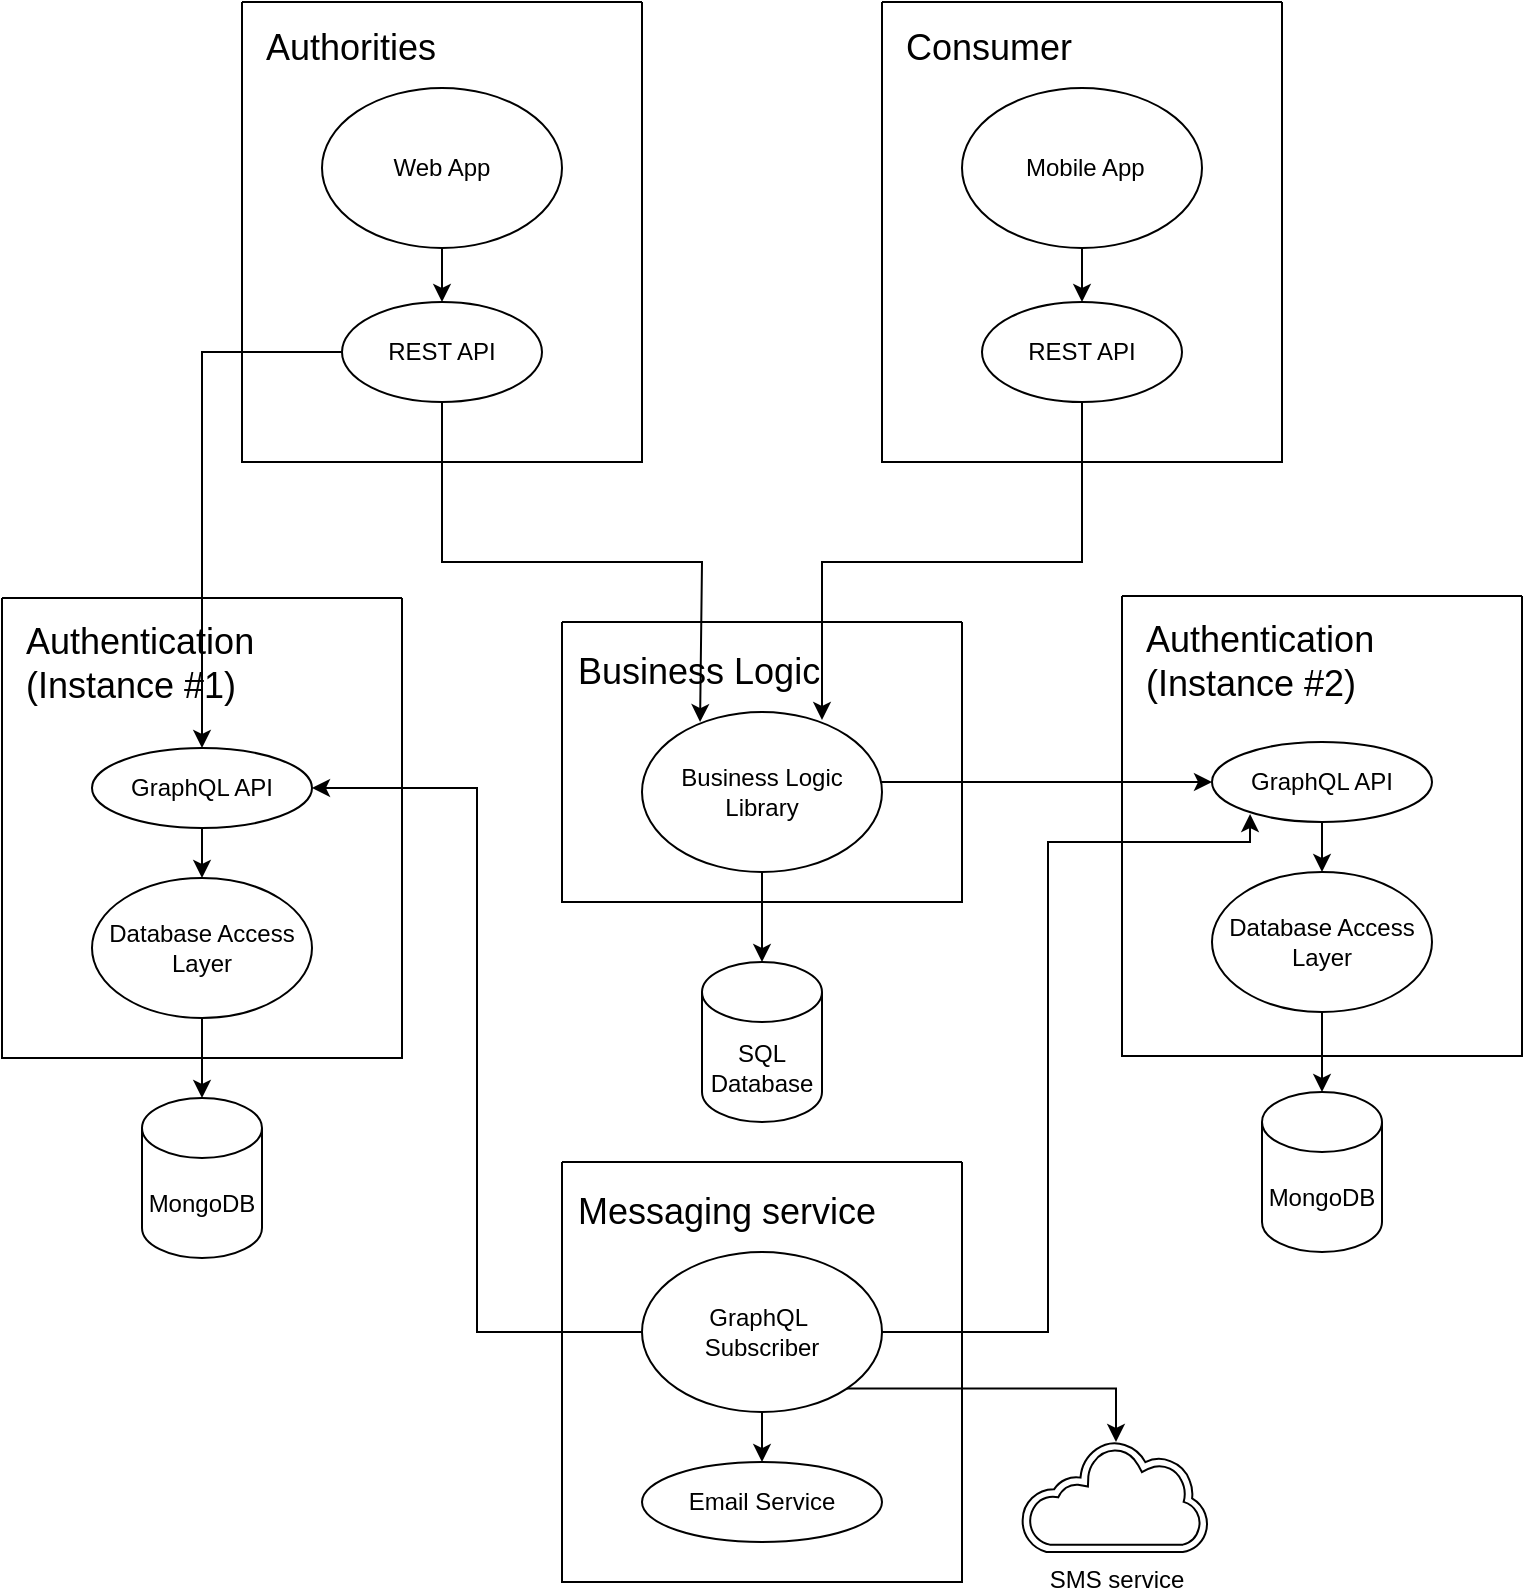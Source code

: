 <mxfile version="26.2.4">
  <diagram name="Page-1" id="Xq1hIofhCXbODVmMwuih">
    <mxGraphModel dx="2066" dy="1126" grid="1" gridSize="10" guides="1" tooltips="1" connect="1" arrows="1" fold="1" page="1" pageScale="1" pageWidth="827" pageHeight="1169" math="0" shadow="0">
      <root>
        <mxCell id="0" />
        <mxCell id="1" parent="0" />
        <mxCell id="WXA7mOeNSCQX8dPOhU4I-1" value="" style="swimlane;startSize=0;align=left;fillStyle=hatch;" parent="1" vertex="1">
          <mxGeometry x="320" y="540" width="200" height="140" as="geometry" />
        </mxCell>
        <mxCell id="WXA7mOeNSCQX8dPOhU4I-2" value="&lt;font&gt;Business Logic&lt;/font&gt;" style="text;html=1;align=left;verticalAlign=middle;resizable=0;points=[];autosize=1;strokeColor=none;fillColor=none;fontSize=18;" parent="WXA7mOeNSCQX8dPOhU4I-1" vertex="1">
          <mxGeometry x="6" y="5" width="140" height="40" as="geometry" />
        </mxCell>
        <mxCell id="WXA7mOeNSCQX8dPOhU4I-47" value="&lt;font style=&quot;font-size: 12px;&quot;&gt;Business Logic&lt;/font&gt;&lt;div&gt;&lt;font style=&quot;font-size: 12px;&quot;&gt;Library&lt;/font&gt;&lt;/div&gt;" style="ellipse;whiteSpace=wrap;html=1;fillColor=none;" parent="WXA7mOeNSCQX8dPOhU4I-1" vertex="1">
          <mxGeometry x="40" y="45" width="120" height="80" as="geometry" />
        </mxCell>
        <mxCell id="WXA7mOeNSCQX8dPOhU4I-4" value="" style="endArrow=classic;html=1;rounded=0;entryX=0.75;entryY=0.05;entryDx=0;entryDy=0;exitX=0.5;exitY=1;exitDx=0;exitDy=0;entryPerimeter=0;" parent="1" source="WXA7mOeNSCQX8dPOhU4I-6" target="WXA7mOeNSCQX8dPOhU4I-47" edge="1">
          <mxGeometry width="50" height="50" relative="1" as="geometry">
            <mxPoint x="560" y="280" as="sourcePoint" />
            <mxPoint x="440" y="360" as="targetPoint" />
            <Array as="points">
              <mxPoint x="580" y="510" />
              <mxPoint x="450" y="510" />
            </Array>
          </mxGeometry>
        </mxCell>
        <mxCell id="WXA7mOeNSCQX8dPOhU4I-10" value="" style="swimlane;startSize=0;fillStyle=hatch;" parent="1" vertex="1">
          <mxGeometry x="480" y="230" width="200" height="230" as="geometry" />
        </mxCell>
        <mxCell id="WXA7mOeNSCQX8dPOhU4I-11" value="&lt;font style=&quot;font-size: 18px;&quot;&gt;Consumer&lt;/font&gt;" style="text;html=1;align=left;verticalAlign=middle;resizable=0;points=[];autosize=1;strokeColor=none;fillColor=none;" parent="WXA7mOeNSCQX8dPOhU4I-10" vertex="1">
          <mxGeometry x="10" y="3" width="110" height="40" as="geometry" />
        </mxCell>
        <mxCell id="WXA7mOeNSCQX8dPOhU4I-8" value="&amp;nbsp;&lt;span style=&quot;background-color: transparent; color: light-dark(rgb(0, 0, 0), rgb(255, 255, 255));&quot;&gt;Mobile App&lt;/span&gt;" style="ellipse;whiteSpace=wrap;html=1;fillColor=none;" parent="WXA7mOeNSCQX8dPOhU4I-10" vertex="1">
          <mxGeometry x="40" y="43" width="120" height="80" as="geometry" />
        </mxCell>
        <mxCell id="WXA7mOeNSCQX8dPOhU4I-6" value="REST API" style="ellipse;whiteSpace=wrap;html=1;fillColor=none;" parent="WXA7mOeNSCQX8dPOhU4I-10" vertex="1">
          <mxGeometry x="50" y="150" width="100" height="50" as="geometry" />
        </mxCell>
        <mxCell id="WXA7mOeNSCQX8dPOhU4I-9" value="" style="endArrow=classic;html=1;rounded=0;entryX=0.5;entryY=0;entryDx=0;entryDy=0;exitX=0.5;exitY=1;exitDx=0;exitDy=0;" parent="WXA7mOeNSCQX8dPOhU4I-10" source="WXA7mOeNSCQX8dPOhU4I-8" target="WXA7mOeNSCQX8dPOhU4I-6" edge="1">
          <mxGeometry width="50" height="50" relative="1" as="geometry">
            <mxPoint x="-60" y="170" as="sourcePoint" />
            <mxPoint x="-10" y="120" as="targetPoint" />
          </mxGeometry>
        </mxCell>
        <mxCell id="WXA7mOeNSCQX8dPOhU4I-20" value="" style="swimlane;startSize=0;fillStyle=solid;fillColor=none;strokeColor=default;" parent="1" vertex="1">
          <mxGeometry x="160" y="230" width="200" height="230" as="geometry" />
        </mxCell>
        <mxCell id="WXA7mOeNSCQX8dPOhU4I-21" value="&lt;font style=&quot;font-size: 18px;&quot;&gt;Authorities&lt;/font&gt;" style="text;html=1;align=left;verticalAlign=middle;resizable=0;points=[];autosize=1;fillColor=none;fontColor=default;strokeColor=none;fillStyle=hatch;" parent="WXA7mOeNSCQX8dPOhU4I-20" vertex="1">
          <mxGeometry x="10" y="3" width="110" height="40" as="geometry" />
        </mxCell>
        <mxCell id="WXA7mOeNSCQX8dPOhU4I-22" value="&lt;div&gt;&lt;span style=&quot;background-color: transparent; color: light-dark(rgb(0, 0, 0), rgb(255, 255, 255));&quot;&gt;Web App&lt;/span&gt;&lt;/div&gt;" style="ellipse;whiteSpace=wrap;html=1;fillColor=none;" parent="WXA7mOeNSCQX8dPOhU4I-20" vertex="1">
          <mxGeometry x="40" y="43" width="120" height="80" as="geometry" />
        </mxCell>
        <mxCell id="WXA7mOeNSCQX8dPOhU4I-23" value="REST API" style="ellipse;whiteSpace=wrap;html=1;fillColor=none;" parent="WXA7mOeNSCQX8dPOhU4I-20" vertex="1">
          <mxGeometry x="50" y="150" width="100" height="50" as="geometry" />
        </mxCell>
        <mxCell id="WXA7mOeNSCQX8dPOhU4I-24" value="" style="endArrow=classic;html=1;rounded=0;entryX=0.5;entryY=0;entryDx=0;entryDy=0;exitX=0.5;exitY=1;exitDx=0;exitDy=0;" parent="WXA7mOeNSCQX8dPOhU4I-20" source="WXA7mOeNSCQX8dPOhU4I-22" target="WXA7mOeNSCQX8dPOhU4I-23" edge="1">
          <mxGeometry width="50" height="50" relative="1" as="geometry">
            <mxPoint x="-60" y="170" as="sourcePoint" />
            <mxPoint x="-10" y="120" as="targetPoint" />
          </mxGeometry>
        </mxCell>
        <mxCell id="WXA7mOeNSCQX8dPOhU4I-25" value="" style="endArrow=classic;html=1;rounded=0;entryX=0.242;entryY=0.063;entryDx=0;entryDy=0;entryPerimeter=0;" parent="1" source="WXA7mOeNSCQX8dPOhU4I-23" target="WXA7mOeNSCQX8dPOhU4I-47" edge="1">
          <mxGeometry width="50" height="50" relative="1" as="geometry">
            <mxPoint x="710" y="470" as="sourcePoint" />
            <mxPoint x="760" y="420" as="targetPoint" />
            <Array as="points">
              <mxPoint x="260" y="510" />
              <mxPoint x="390" y="510" />
            </Array>
          </mxGeometry>
        </mxCell>
        <mxCell id="WXA7mOeNSCQX8dPOhU4I-36" value="" style="group;fillColor=none;fillStyle=hatch;" parent="1" vertex="1" connectable="0">
          <mxGeometry x="40" y="548" width="200" height="310" as="geometry" />
        </mxCell>
        <mxCell id="WXA7mOeNSCQX8dPOhU4I-27" value="" style="swimlane;startSize=0;fillStyle=hatch;container=0;" parent="WXA7mOeNSCQX8dPOhU4I-36" vertex="1">
          <mxGeometry y="-20" width="200" height="230" as="geometry" />
        </mxCell>
        <mxCell id="WXA7mOeNSCQX8dPOhU4I-28" value="&lt;font style=&quot;font-size: 18px;&quot;&gt;Authentication&lt;/font&gt;&lt;div&gt;&lt;span style=&quot;font-size: 18px;&quot;&gt;(Instance #1)&lt;/span&gt;&lt;/div&gt;" style="text;html=1;align=left;verticalAlign=middle;resizable=0;points=[];autosize=1;strokeColor=none;fillColor=none;" parent="WXA7mOeNSCQX8dPOhU4I-27" vertex="1">
          <mxGeometry x="10" y="3" width="140" height="60" as="geometry" />
        </mxCell>
        <mxCell id="WXA7mOeNSCQX8dPOhU4I-32" value="Mongo&lt;span style=&quot;background-color: transparent; color: light-dark(rgb(0, 0, 0), rgb(255, 255, 255));&quot;&gt;DB&lt;/span&gt;" style="shape=cylinder3;whiteSpace=wrap;html=1;boundedLbl=1;backgroundOutline=1;size=15;fillStyle=hatch;fillColor=none;" parent="WXA7mOeNSCQX8dPOhU4I-36" vertex="1">
          <mxGeometry x="70" y="230" width="60" height="80" as="geometry" />
        </mxCell>
        <mxCell id="WXA7mOeNSCQX8dPOhU4I-33" value="" style="endArrow=classic;html=1;rounded=0;exitX=0.5;exitY=1;exitDx=0;exitDy=0;entryX=0.5;entryY=0;entryDx=0;entryDy=0;entryPerimeter=0;" parent="WXA7mOeNSCQX8dPOhU4I-36" source="WXA7mOeNSCQX8dPOhU4I-30" target="WXA7mOeNSCQX8dPOhU4I-32" edge="1">
          <mxGeometry width="50" height="50" relative="1" as="geometry">
            <mxPoint x="680" y="-60" as="sourcePoint" />
            <mxPoint x="730" y="-110" as="targetPoint" />
          </mxGeometry>
        </mxCell>
        <mxCell id="WXA7mOeNSCQX8dPOhU4I-29" value="GraphQL API" style="ellipse;whiteSpace=wrap;html=1;fillColor=none;" parent="WXA7mOeNSCQX8dPOhU4I-36" vertex="1">
          <mxGeometry x="45" y="55" width="110" height="40" as="geometry" />
        </mxCell>
        <mxCell id="WXA7mOeNSCQX8dPOhU4I-30" value="Database Access Layer" style="ellipse;whiteSpace=wrap;html=1;fillColor=none;" parent="WXA7mOeNSCQX8dPOhU4I-36" vertex="1">
          <mxGeometry x="45" y="120" width="110" height="70" as="geometry" />
        </mxCell>
        <mxCell id="WXA7mOeNSCQX8dPOhU4I-31" value="" style="endArrow=classic;html=1;rounded=0;entryX=0.5;entryY=0;entryDx=0;entryDy=0;exitX=0.5;exitY=1;exitDx=0;exitDy=0;" parent="WXA7mOeNSCQX8dPOhU4I-36" source="WXA7mOeNSCQX8dPOhU4I-29" target="WXA7mOeNSCQX8dPOhU4I-30" edge="1">
          <mxGeometry width="50" height="50" relative="1" as="geometry">
            <mxPoint x="-60" y="150" as="sourcePoint" />
            <mxPoint x="-10" y="100" as="targetPoint" />
          </mxGeometry>
        </mxCell>
        <mxCell id="WXA7mOeNSCQX8dPOhU4I-45" value="" style="endArrow=classic;html=1;rounded=0;entryX=0.5;entryY=0;entryDx=0;entryDy=0;" parent="1" source="WXA7mOeNSCQX8dPOhU4I-23" target="WXA7mOeNSCQX8dPOhU4I-29" edge="1">
          <mxGeometry width="50" height="50" relative="1" as="geometry">
            <mxPoint x="80" y="405" as="sourcePoint" />
            <mxPoint x="760" y="320" as="targetPoint" />
            <Array as="points">
              <mxPoint x="140" y="405" />
            </Array>
          </mxGeometry>
        </mxCell>
        <mxCell id="qWOp4c1lzLREta1zWv9C-2" value="" style="group;fillColor=none;fillStyle=hatch;" parent="1" vertex="1" connectable="0">
          <mxGeometry x="600" y="535" width="200" height="310" as="geometry" />
        </mxCell>
        <mxCell id="qWOp4c1lzLREta1zWv9C-3" value="" style="swimlane;startSize=0;fillStyle=hatch;container=0;" parent="qWOp4c1lzLREta1zWv9C-2" vertex="1">
          <mxGeometry y="-8" width="200" height="230" as="geometry" />
        </mxCell>
        <mxCell id="qWOp4c1lzLREta1zWv9C-4" value="&lt;font style=&quot;font-size: 18px;&quot;&gt;Authentication&lt;/font&gt;&lt;div&gt;&lt;span style=&quot;font-size: 18px;&quot;&gt;(Instance #2)&lt;/span&gt;&lt;/div&gt;" style="text;html=1;align=left;verticalAlign=middle;resizable=0;points=[];autosize=1;strokeColor=none;fillColor=none;" parent="qWOp4c1lzLREta1zWv9C-3" vertex="1">
          <mxGeometry x="10" y="3" width="140" height="60" as="geometry" />
        </mxCell>
        <mxCell id="qWOp4c1lzLREta1zWv9C-5" value="MongoDB" style="shape=cylinder3;whiteSpace=wrap;html=1;boundedLbl=1;backgroundOutline=1;size=15;fillStyle=hatch;fillColor=none;" parent="qWOp4c1lzLREta1zWv9C-2" vertex="1">
          <mxGeometry x="70" y="240" width="60" height="80" as="geometry" />
        </mxCell>
        <mxCell id="qWOp4c1lzLREta1zWv9C-6" value="" style="endArrow=classic;html=1;rounded=0;exitX=0.5;exitY=1;exitDx=0;exitDy=0;entryX=0.5;entryY=0;entryDx=0;entryDy=0;entryPerimeter=0;" parent="qWOp4c1lzLREta1zWv9C-2" source="qWOp4c1lzLREta1zWv9C-8" target="qWOp4c1lzLREta1zWv9C-5" edge="1">
          <mxGeometry width="50" height="50" relative="1" as="geometry">
            <mxPoint x="680" y="-60" as="sourcePoint" />
            <mxPoint x="730" y="-110" as="targetPoint" />
          </mxGeometry>
        </mxCell>
        <mxCell id="qWOp4c1lzLREta1zWv9C-7" value="GraphQL API" style="ellipse;whiteSpace=wrap;html=1;fillColor=none;" parent="qWOp4c1lzLREta1zWv9C-2" vertex="1">
          <mxGeometry x="45" y="65" width="110" height="40" as="geometry" />
        </mxCell>
        <mxCell id="qWOp4c1lzLREta1zWv9C-8" value="Database Access Layer" style="ellipse;whiteSpace=wrap;html=1;fillColor=none;" parent="qWOp4c1lzLREta1zWv9C-2" vertex="1">
          <mxGeometry x="45" y="130" width="110" height="70" as="geometry" />
        </mxCell>
        <mxCell id="qWOp4c1lzLREta1zWv9C-9" value="" style="endArrow=classic;html=1;rounded=0;entryX=0.5;entryY=0;entryDx=0;entryDy=0;exitX=0.5;exitY=1;exitDx=0;exitDy=0;" parent="qWOp4c1lzLREta1zWv9C-2" source="qWOp4c1lzLREta1zWv9C-7" target="qWOp4c1lzLREta1zWv9C-8" edge="1">
          <mxGeometry width="50" height="50" relative="1" as="geometry">
            <mxPoint x="-60" y="150" as="sourcePoint" />
            <mxPoint x="-10" y="100" as="targetPoint" />
          </mxGeometry>
        </mxCell>
        <mxCell id="tI8AlF0LajUfXiurQ251-3" value="SQL&lt;div&gt;Database&lt;/div&gt;" style="shape=cylinder3;whiteSpace=wrap;html=1;boundedLbl=1;backgroundOutline=1;size=15;fillColor=none;" parent="1" vertex="1">
          <mxGeometry x="390" y="710" width="60" height="80" as="geometry" />
        </mxCell>
        <mxCell id="tI8AlF0LajUfXiurQ251-4" style="edgeStyle=orthogonalEdgeStyle;rounded=0;orthogonalLoop=1;jettySize=auto;html=1;entryX=0.5;entryY=0;entryDx=0;entryDy=0;entryPerimeter=0;" parent="1" source="WXA7mOeNSCQX8dPOhU4I-47" target="tI8AlF0LajUfXiurQ251-3" edge="1">
          <mxGeometry relative="1" as="geometry" />
        </mxCell>
        <mxCell id="tI8AlF0LajUfXiurQ251-5" value="" style="swimlane;startSize=0;align=left;fillStyle=hatch;" parent="1" vertex="1">
          <mxGeometry x="320" y="810" width="200" height="210" as="geometry" />
        </mxCell>
        <mxCell id="tI8AlF0LajUfXiurQ251-6" value="&lt;font&gt;Messaging service&lt;/font&gt;" style="text;html=1;align=left;verticalAlign=middle;resizable=0;points=[];autosize=1;strokeColor=none;fillColor=none;fontSize=18;" parent="tI8AlF0LajUfXiurQ251-5" vertex="1">
          <mxGeometry x="6" y="5" width="170" height="40" as="geometry" />
        </mxCell>
        <mxCell id="tI8AlF0LajUfXiurQ251-12" style="edgeStyle=orthogonalEdgeStyle;rounded=0;orthogonalLoop=1;jettySize=auto;html=1;" parent="tI8AlF0LajUfXiurQ251-5" source="tI8AlF0LajUfXiurQ251-7" target="tI8AlF0LajUfXiurQ251-10" edge="1">
          <mxGeometry relative="1" as="geometry" />
        </mxCell>
        <mxCell id="tI8AlF0LajUfXiurQ251-7" value="GraphQL&amp;nbsp;&lt;div&gt;Subscriber&lt;/div&gt;" style="ellipse;whiteSpace=wrap;html=1;fillColor=none;" parent="tI8AlF0LajUfXiurQ251-5" vertex="1">
          <mxGeometry x="40" y="45" width="120" height="80" as="geometry" />
        </mxCell>
        <mxCell id="tI8AlF0LajUfXiurQ251-10" value="Email Service" style="ellipse;whiteSpace=wrap;html=1;fillColor=none;" parent="tI8AlF0LajUfXiurQ251-5" vertex="1">
          <mxGeometry x="40" y="150" width="120" height="40" as="geometry" />
        </mxCell>
        <mxCell id="tI8AlF0LajUfXiurQ251-8" style="edgeStyle=orthogonalEdgeStyle;rounded=0;orthogonalLoop=1;jettySize=auto;html=1;entryX=0.173;entryY=0.9;entryDx=0;entryDy=0;entryPerimeter=0;" parent="1" source="tI8AlF0LajUfXiurQ251-7" target="qWOp4c1lzLREta1zWv9C-7" edge="1">
          <mxGeometry relative="1" as="geometry">
            <Array as="points">
              <mxPoint x="563" y="895" />
              <mxPoint x="563" y="650" />
              <mxPoint x="664" y="650" />
            </Array>
          </mxGeometry>
        </mxCell>
        <mxCell id="tI8AlF0LajUfXiurQ251-9" style="edgeStyle=orthogonalEdgeStyle;rounded=0;orthogonalLoop=1;jettySize=auto;html=1;entryX=1;entryY=0.5;entryDx=0;entryDy=0;" parent="1" source="tI8AlF0LajUfXiurQ251-7" target="WXA7mOeNSCQX8dPOhU4I-29" edge="1">
          <mxGeometry relative="1" as="geometry" />
        </mxCell>
        <mxCell id="tI8AlF0LajUfXiurQ251-13" value="SMS service" style="sketch=0;pointerEvents=1;shadow=0;dashed=0;html=1;strokeColor=default;fillColor=none;labelPosition=center;verticalLabelPosition=bottom;outlineConnect=0;verticalAlign=top;align=center;shape=mxgraph.office.clouds.cloud;fillStyle=solid;" parent="1" vertex="1">
          <mxGeometry x="550" y="950" width="94" height="55" as="geometry" />
        </mxCell>
        <mxCell id="tI8AlF0LajUfXiurQ251-17" style="edgeStyle=orthogonalEdgeStyle;rounded=0;orthogonalLoop=1;jettySize=auto;html=1;exitX=1;exitY=1;exitDx=0;exitDy=0;" parent="1" source="tI8AlF0LajUfXiurQ251-7" target="tI8AlF0LajUfXiurQ251-13" edge="1">
          <mxGeometry relative="1" as="geometry" />
        </mxCell>
        <mxCell id="EVIIxS86ua2fa3mOsS9g-1" style="edgeStyle=orthogonalEdgeStyle;rounded=0;orthogonalLoop=1;jettySize=auto;html=1;entryX=0;entryY=0.5;entryDx=0;entryDy=0;" edge="1" parent="1" source="WXA7mOeNSCQX8dPOhU4I-47" target="qWOp4c1lzLREta1zWv9C-7">
          <mxGeometry relative="1" as="geometry">
            <Array as="points">
              <mxPoint x="645" y="620" />
            </Array>
          </mxGeometry>
        </mxCell>
      </root>
    </mxGraphModel>
  </diagram>
</mxfile>

